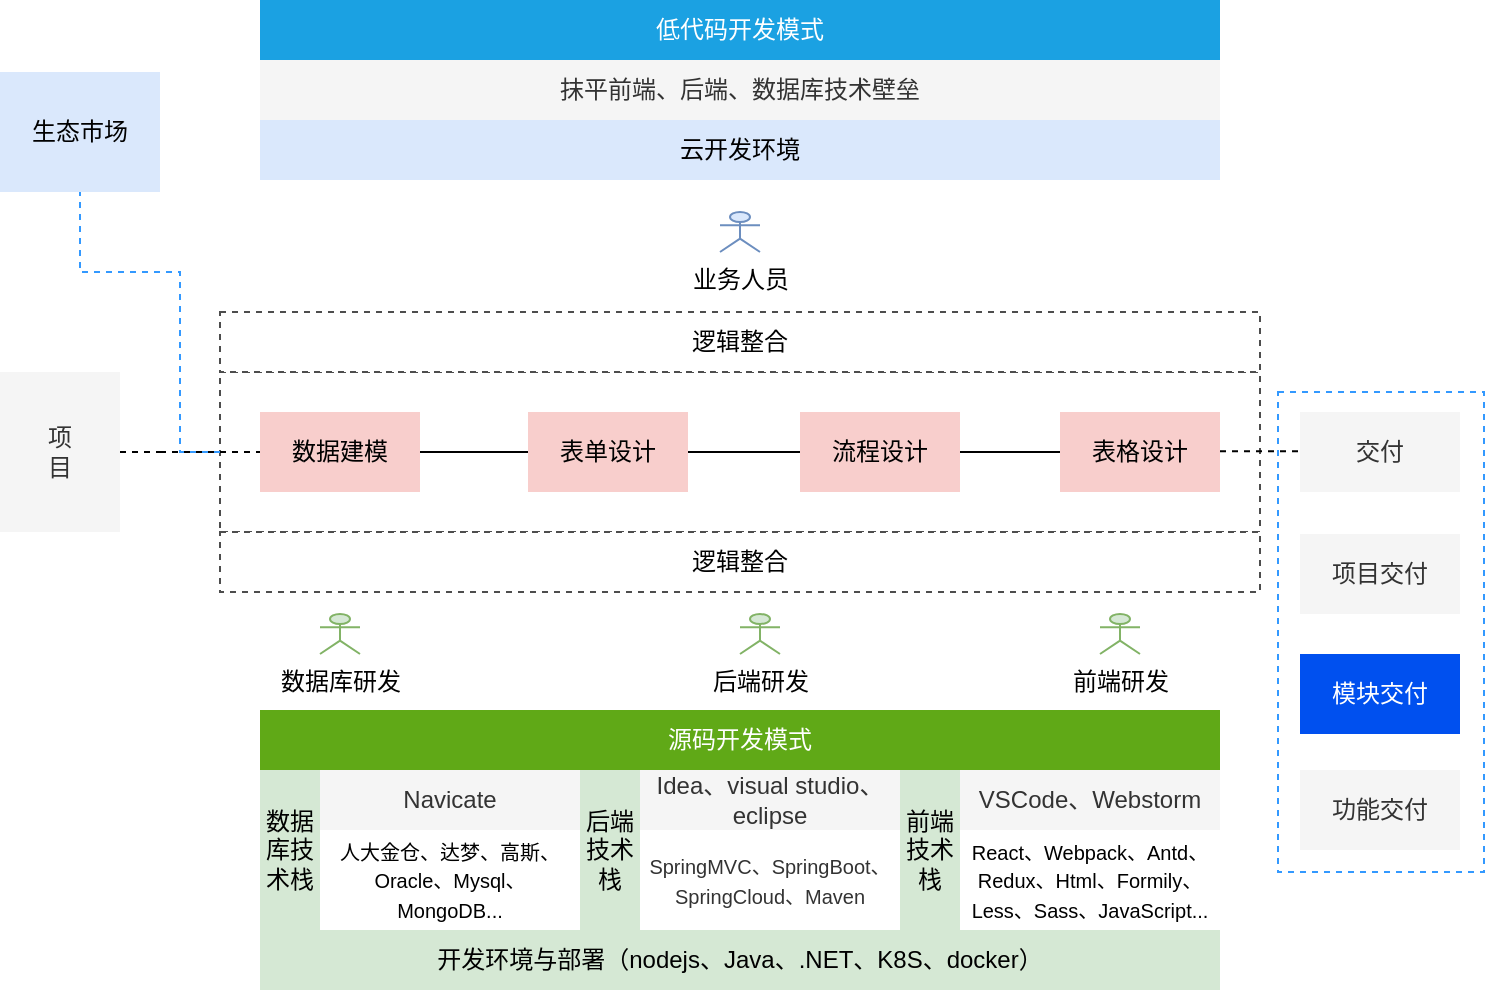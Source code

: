 <mxfile version="24.4.13" type="github">
  <diagram name="第 1 页" id="lHOQz_sZovL-FCDOToCI">
    <mxGraphModel dx="1103" dy="600" grid="1" gridSize="10" guides="1" tooltips="1" connect="1" arrows="1" fold="1" page="1" pageScale="1" pageWidth="827" pageHeight="1169" math="0" shadow="0">
      <root>
        <mxCell id="0" />
        <mxCell id="1" parent="0" />
        <mxCell id="aYST25QZJfzZw-TGcyVV-74" value="" style="rounded=0;whiteSpace=wrap;html=1;dashed=1;strokeColor=#3399FF;" vertex="1" parent="1">
          <mxGeometry x="709" y="370" width="103" height="240" as="geometry" />
        </mxCell>
        <mxCell id="aYST25QZJfzZw-TGcyVV-60" value="" style="rounded=0;whiteSpace=wrap;html=1;dashed=1;strokeColor=#4D4D4D;" vertex="1" parent="1">
          <mxGeometry x="180" y="360" width="520" height="80" as="geometry" />
        </mxCell>
        <mxCell id="aYST25QZJfzZw-TGcyVV-3" value="项&lt;div&gt;&lt;span style=&quot;background-color: initial;&quot;&gt;目&lt;/span&gt;&lt;/div&gt;" style="rounded=0;whiteSpace=wrap;html=1;fillColor=#f5f5f5;fontColor=#333333;strokeColor=none;" vertex="1" parent="1">
          <mxGeometry x="70" y="360" width="60" height="80" as="geometry" />
        </mxCell>
        <mxCell id="aYST25QZJfzZw-TGcyVV-7" value="" style="rounded=0;whiteSpace=wrap;html=1;strokeColor=none;" vertex="1" parent="1">
          <mxGeometry x="200" y="559" width="480" height="80" as="geometry" />
        </mxCell>
        <mxCell id="aYST25QZJfzZw-TGcyVV-8" value="数据建模" style="rounded=0;whiteSpace=wrap;html=1;fillColor=#f8cecc;strokeColor=none;" vertex="1" parent="1">
          <mxGeometry x="200" y="380" width="80" height="40" as="geometry" />
        </mxCell>
        <mxCell id="aYST25QZJfzZw-TGcyVV-9" value="表单设计" style="rounded=0;whiteSpace=wrap;html=1;fillColor=#f8cecc;strokeColor=none;" vertex="1" parent="1">
          <mxGeometry x="334" y="380" width="80" height="40" as="geometry" />
        </mxCell>
        <mxCell id="aYST25QZJfzZw-TGcyVV-10" value="" style="rounded=0;whiteSpace=wrap;html=1;strokeColor=none;" vertex="1" parent="1">
          <mxGeometry x="520" y="559" width="160" height="80" as="geometry" />
        </mxCell>
        <mxCell id="aYST25QZJfzZw-TGcyVV-11" value="" style="rounded=0;whiteSpace=wrap;html=1;strokeColor=none;" vertex="1" parent="1">
          <mxGeometry x="360" y="559" width="160" height="80" as="geometry" />
        </mxCell>
        <mxCell id="aYST25QZJfzZw-TGcyVV-12" value="" style="rounded=0;whiteSpace=wrap;html=1;strokeColor=none;" vertex="1" parent="1">
          <mxGeometry x="200" y="559" width="160" height="80" as="geometry" />
        </mxCell>
        <mxCell id="aYST25QZJfzZw-TGcyVV-16" value="前端&lt;div&gt;技术栈&lt;/div&gt;" style="rounded=0;whiteSpace=wrap;html=1;fillColor=#d5e8d4;strokeColor=none;" vertex="1" parent="1">
          <mxGeometry x="520" y="559" width="30" height="80" as="geometry" />
        </mxCell>
        <mxCell id="aYST25QZJfzZw-TGcyVV-17" value="后端&lt;div&gt;技术栈&lt;/div&gt;" style="rounded=0;whiteSpace=wrap;html=1;fillColor=#d5e8d4;strokeColor=none;" vertex="1" parent="1">
          <mxGeometry x="360" y="559" width="30" height="80" as="geometry" />
        </mxCell>
        <mxCell id="aYST25QZJfzZw-TGcyVV-18" value="数据库技术栈" style="rounded=0;whiteSpace=wrap;html=1;fillColor=#d5e8d4;strokeColor=none;" vertex="1" parent="1">
          <mxGeometry x="200" y="559" width="30" height="80" as="geometry" />
        </mxCell>
        <mxCell id="aYST25QZJfzZw-TGcyVV-19" value="VSCode、Webstorm" style="rounded=0;whiteSpace=wrap;html=1;fillColor=#f5f5f5;fontColor=#333333;strokeColor=none;" vertex="1" parent="1">
          <mxGeometry x="550" y="559" width="130" height="30" as="geometry" />
        </mxCell>
        <mxCell id="aYST25QZJfzZw-TGcyVV-20" value="Navicate" style="rounded=0;whiteSpace=wrap;html=1;fillColor=#f5f5f5;fontColor=#333333;strokeColor=none;" vertex="1" parent="1">
          <mxGeometry x="230" y="559" width="130" height="30" as="geometry" />
        </mxCell>
        <mxCell id="aYST25QZJfzZw-TGcyVV-21" value="Idea、visual studio、eclipse" style="rounded=0;whiteSpace=wrap;html=1;fillColor=#f5f5f5;fontColor=#333333;strokeColor=none;" vertex="1" parent="1">
          <mxGeometry x="390" y="559" width="130" height="30" as="geometry" />
        </mxCell>
        <mxCell id="aYST25QZJfzZw-TGcyVV-23" value="&lt;font style=&quot;font-size: 10px;&quot;&gt;React、Webpack、Antd、Redux、Html、Formily、Less、Sass、JavaScript...&lt;/font&gt;" style="rounded=0;whiteSpace=wrap;html=1;strokeColor=none;" vertex="1" parent="1">
          <mxGeometry x="550" y="589" width="130" height="50" as="geometry" />
        </mxCell>
        <mxCell id="aYST25QZJfzZw-TGcyVV-24" value="&lt;span style=&quot;color: rgb(51, 51, 51); font-family: arial, verdana, helvetica, &amp;quot;PingFang SC&amp;quot;, &amp;quot;HanHei SC&amp;quot;, STHeitiSC-Light, &amp;quot;Microsoft Yahei&amp;quot;, sans-serif; text-align: justify; white-space-collapse: preserve; background-color: rgb(255, 255, 255);&quot;&gt;&lt;font style=&quot;font-size: 10px;&quot;&gt;SpringMVC、SpringBoot、SpringCloud、Maven&lt;/font&gt;&lt;/span&gt;" style="rounded=0;whiteSpace=wrap;html=1;strokeColor=none;" vertex="1" parent="1">
          <mxGeometry x="390" y="589" width="130" height="50" as="geometry" />
        </mxCell>
        <mxCell id="aYST25QZJfzZw-TGcyVV-25" value="&lt;font style=&quot;font-size: 10px;&quot;&gt;人大金仓、达梦、高斯、Oracle、Mysql、MongoDB...&lt;/font&gt;" style="rounded=0;whiteSpace=wrap;html=1;strokeColor=none;" vertex="1" parent="1">
          <mxGeometry x="230" y="589" width="130" height="50" as="geometry" />
        </mxCell>
        <mxCell id="aYST25QZJfzZw-TGcyVV-26" value="开发环境与部署（nodejs、Java、.NET、K8S、docker&lt;span style=&quot;background-color: initial;&quot;&gt;）&lt;/span&gt;" style="rounded=0;whiteSpace=wrap;html=1;fillColor=#d5e8d4;strokeColor=none;" vertex="1" parent="1">
          <mxGeometry x="200" y="639" width="480" height="30" as="geometry" />
        </mxCell>
        <mxCell id="aYST25QZJfzZw-TGcyVV-31" value="流程设计" style="rounded=0;whiteSpace=wrap;html=1;fillColor=#f8cecc;strokeColor=none;" vertex="1" parent="1">
          <mxGeometry x="470" y="380" width="80" height="40" as="geometry" />
        </mxCell>
        <mxCell id="aYST25QZJfzZw-TGcyVV-32" value="表格设计" style="rounded=0;whiteSpace=wrap;html=1;fillColor=#f8cecc;strokeColor=none;" vertex="1" parent="1">
          <mxGeometry x="600" y="380" width="80" height="40" as="geometry" />
        </mxCell>
        <mxCell id="aYST25QZJfzZw-TGcyVV-34" value="低代码开发模式" style="rounded=0;whiteSpace=wrap;html=1;fillColor=#1ba1e2;fontColor=#ffffff;strokeColor=none;" vertex="1" parent="1">
          <mxGeometry x="200" y="174" width="480" height="30" as="geometry" />
        </mxCell>
        <mxCell id="aYST25QZJfzZw-TGcyVV-36" value="" style="endArrow=none;html=1;rounded=0;exitX=1;exitY=0.5;exitDx=0;exitDy=0;entryX=0;entryY=0.5;entryDx=0;entryDy=0;" edge="1" parent="1" source="aYST25QZJfzZw-TGcyVV-8" target="aYST25QZJfzZw-TGcyVV-9">
          <mxGeometry width="50" height="50" relative="1" as="geometry">
            <mxPoint x="410" y="600" as="sourcePoint" />
            <mxPoint x="460" y="550" as="targetPoint" />
          </mxGeometry>
        </mxCell>
        <mxCell id="aYST25QZJfzZw-TGcyVV-39" value="" style="endArrow=none;dashed=1;html=1;rounded=0;exitX=1;exitY=0.5;exitDx=0;exitDy=0;" edge="1" parent="1" source="aYST25QZJfzZw-TGcyVV-3">
          <mxGeometry width="50" height="50" relative="1" as="geometry">
            <mxPoint x="440" y="320" as="sourcePoint" />
            <mxPoint x="150" y="400" as="targetPoint" />
          </mxGeometry>
        </mxCell>
        <mxCell id="aYST25QZJfzZw-TGcyVV-40" value="" style="endArrow=none;html=1;rounded=0;entryX=0;entryY=0.5;entryDx=0;entryDy=0;exitX=1;exitY=0.5;exitDx=0;exitDy=0;" edge="1" parent="1" source="aYST25QZJfzZw-TGcyVV-9" target="aYST25QZJfzZw-TGcyVV-31">
          <mxGeometry width="50" height="50" relative="1" as="geometry">
            <mxPoint x="430" y="400" as="sourcePoint" />
            <mxPoint x="440" y="399.5" as="targetPoint" />
          </mxGeometry>
        </mxCell>
        <mxCell id="aYST25QZJfzZw-TGcyVV-42" value="" style="endArrow=none;html=1;rounded=0;exitX=1;exitY=0.5;exitDx=0;exitDy=0;entryX=0;entryY=0.5;entryDx=0;entryDy=0;" edge="1" parent="1" source="aYST25QZJfzZw-TGcyVV-31" target="aYST25QZJfzZw-TGcyVV-32">
          <mxGeometry width="50" height="50" relative="1" as="geometry">
            <mxPoint x="520" y="399.5" as="sourcePoint" />
            <mxPoint x="560" y="399.5" as="targetPoint" />
          </mxGeometry>
        </mxCell>
        <mxCell id="aYST25QZJfzZw-TGcyVV-27" value="抹平前端、后端、数据库技术壁垒" style="rounded=0;whiteSpace=wrap;html=1;fillColor=#f5f5f5;strokeColor=none;fontColor=#333333;" vertex="1" parent="1">
          <mxGeometry x="200" y="204" width="480" height="30" as="geometry" />
        </mxCell>
        <mxCell id="aYST25QZJfzZw-TGcyVV-48" value="数据库研发" style="shape=umlActor;verticalLabelPosition=bottom;verticalAlign=top;html=1;outlineConnect=0;fillColor=#d5e8d4;strokeColor=#82b366;" vertex="1" parent="1">
          <mxGeometry x="230" y="481" width="20" height="20" as="geometry" />
        </mxCell>
        <mxCell id="aYST25QZJfzZw-TGcyVV-49" value="业务人员" style="shape=umlActor;verticalLabelPosition=bottom;verticalAlign=top;html=1;outlineConnect=0;fillColor=#dae8fc;strokeColor=#6c8ebf;" vertex="1" parent="1">
          <mxGeometry x="430" y="280" width="20" height="20" as="geometry" />
        </mxCell>
        <mxCell id="aYST25QZJfzZw-TGcyVV-54" value="后端研发" style="shape=umlActor;verticalLabelPosition=bottom;verticalAlign=top;html=1;outlineConnect=0;fillColor=#d5e8d4;strokeColor=#82b366;" vertex="1" parent="1">
          <mxGeometry x="440" y="481" width="20" height="20" as="geometry" />
        </mxCell>
        <mxCell id="aYST25QZJfzZw-TGcyVV-55" value="前端研发" style="shape=umlActor;verticalLabelPosition=bottom;verticalAlign=top;html=1;outlineConnect=0;fillColor=#d5e8d4;strokeColor=#82b366;" vertex="1" parent="1">
          <mxGeometry x="620" y="481" width="20" height="20" as="geometry" />
        </mxCell>
        <mxCell id="aYST25QZJfzZw-TGcyVV-56" value="" style="endArrow=none;dashed=1;html=1;rounded=0;exitX=1;exitY=0.5;exitDx=0;exitDy=0;entryX=0;entryY=0.5;entryDx=0;entryDy=0;" edge="1" parent="1" target="aYST25QZJfzZw-TGcyVV-8">
          <mxGeometry width="50" height="50" relative="1" as="geometry">
            <mxPoint x="150" y="400" as="sourcePoint" />
            <mxPoint x="370" y="310" as="targetPoint" />
          </mxGeometry>
        </mxCell>
        <mxCell id="aYST25QZJfzZw-TGcyVV-57" value="" style="endArrow=none;dashed=1;html=1;rounded=0;exitX=1;exitY=0.5;exitDx=0;exitDy=0;entryX=0;entryY=0.5;entryDx=0;entryDy=0;" edge="1" parent="1">
          <mxGeometry width="50" height="50" relative="1" as="geometry">
            <mxPoint x="680" y="399.58" as="sourcePoint" />
            <mxPoint x="720" y="399.58" as="targetPoint" />
          </mxGeometry>
        </mxCell>
        <mxCell id="aYST25QZJfzZw-TGcyVV-59" value="交付" style="rounded=0;whiteSpace=wrap;html=1;fillColor=#f5f5f5;fontColor=#333333;strokeColor=none;" vertex="1" parent="1">
          <mxGeometry x="720" y="380" width="80" height="40" as="geometry" />
        </mxCell>
        <mxCell id="aYST25QZJfzZw-TGcyVV-61" value="逻辑整合" style="rounded=0;whiteSpace=wrap;html=1;dashed=1;strokeColor=#4D4D4D;" vertex="1" parent="1">
          <mxGeometry x="180" y="330" width="520" height="30" as="geometry" />
        </mxCell>
        <mxCell id="aYST25QZJfzZw-TGcyVV-62" value="逻辑整合" style="rounded=0;whiteSpace=wrap;html=1;dashed=1;strokeColor=#4D4D4D;" vertex="1" parent="1">
          <mxGeometry x="180" y="440" width="520" height="30" as="geometry" />
        </mxCell>
        <mxCell id="aYST25QZJfzZw-TGcyVV-63" value="源码开发模式" style="rounded=0;whiteSpace=wrap;html=1;fillColor=#60a917;fontColor=#ffffff;strokeColor=none;" vertex="1" parent="1">
          <mxGeometry x="200" y="529" width="480" height="30" as="geometry" />
        </mxCell>
        <mxCell id="aYST25QZJfzZw-TGcyVV-64" value="生态市场" style="rounded=0;whiteSpace=wrap;html=1;fillColor=#dae8fc;strokeColor=none;" vertex="1" parent="1">
          <mxGeometry x="70" y="210" width="80" height="60" as="geometry" />
        </mxCell>
        <mxCell id="aYST25QZJfzZw-TGcyVV-66" value="" style="endArrow=none;dashed=1;html=1;rounded=0;entryX=0.5;entryY=1;entryDx=0;entryDy=0;exitX=0;exitY=0.5;exitDx=0;exitDy=0;strokeColor=#3399FF;" edge="1" parent="1" source="aYST25QZJfzZw-TGcyVV-60" target="aYST25QZJfzZw-TGcyVV-64">
          <mxGeometry width="50" height="50" relative="1" as="geometry">
            <mxPoint x="400" y="470" as="sourcePoint" />
            <mxPoint x="450" y="420" as="targetPoint" />
            <Array as="points">
              <mxPoint x="160" y="400" />
              <mxPoint x="160" y="360" />
              <mxPoint x="160" y="310" />
              <mxPoint x="110" y="310" />
            </Array>
          </mxGeometry>
        </mxCell>
        <mxCell id="aYST25QZJfzZw-TGcyVV-71" value="项目交付" style="rounded=0;whiteSpace=wrap;html=1;fillColor=#f5f5f5;fontColor=#333333;strokeColor=none;" vertex="1" parent="1">
          <mxGeometry x="720" y="441" width="80" height="40" as="geometry" />
        </mxCell>
        <mxCell id="aYST25QZJfzZw-TGcyVV-72" value="模块交付" style="rounded=0;whiteSpace=wrap;html=1;fillColor=#0050ef;fontColor=#ffffff;strokeColor=none;" vertex="1" parent="1">
          <mxGeometry x="720" y="501" width="80" height="40" as="geometry" />
        </mxCell>
        <mxCell id="aYST25QZJfzZw-TGcyVV-73" value="功能交付" style="rounded=0;whiteSpace=wrap;html=1;fillColor=#f5f5f5;fontColor=#333333;strokeColor=none;" vertex="1" parent="1">
          <mxGeometry x="720" y="559" width="80" height="40" as="geometry" />
        </mxCell>
        <mxCell id="aYST25QZJfzZw-TGcyVV-75" value="云开发环境" style="rounded=0;whiteSpace=wrap;html=1;fillColor=#dae8fc;strokeColor=none;" vertex="1" parent="1">
          <mxGeometry x="200" y="234" width="480" height="30" as="geometry" />
        </mxCell>
      </root>
    </mxGraphModel>
  </diagram>
</mxfile>
